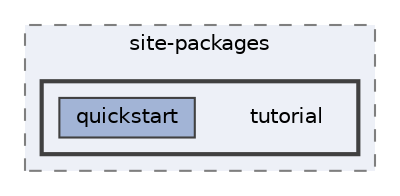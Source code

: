 digraph "env/lib/python3.12/site-packages/tutorial"
{
 // LATEX_PDF_SIZE
  bgcolor="transparent";
  edge [fontname=Helvetica,fontsize=10,labelfontname=Helvetica,labelfontsize=10];
  node [fontname=Helvetica,fontsize=10,shape=box,height=0.2,width=0.4];
  compound=true
  subgraph clusterdir_9ed114b829ee44716c2ce801f69393bc {
    graph [ bgcolor="#edf0f7", pencolor="grey50", label="site-packages", fontname=Helvetica,fontsize=10 style="filled,dashed", URL="dir_9ed114b829ee44716c2ce801f69393bc.html",tooltip=""]
  subgraph clusterdir_f45c7327b8b76b76c6a96c34fe9220ae {
    graph [ bgcolor="#edf0f7", pencolor="grey25", label="", fontname=Helvetica,fontsize=10 style="filled,bold", URL="dir_f45c7327b8b76b76c6a96c34fe9220ae.html",tooltip=""]
    dir_f45c7327b8b76b76c6a96c34fe9220ae [shape=plaintext, label="tutorial"];
  dir_1e912b4a772a0dcbf7c5eea6cf55fd11 [label="quickstart", fillcolor="#a2b4d6", color="grey25", style="filled", URL="dir_1e912b4a772a0dcbf7c5eea6cf55fd11.html",tooltip=""];
  }
  }
}
